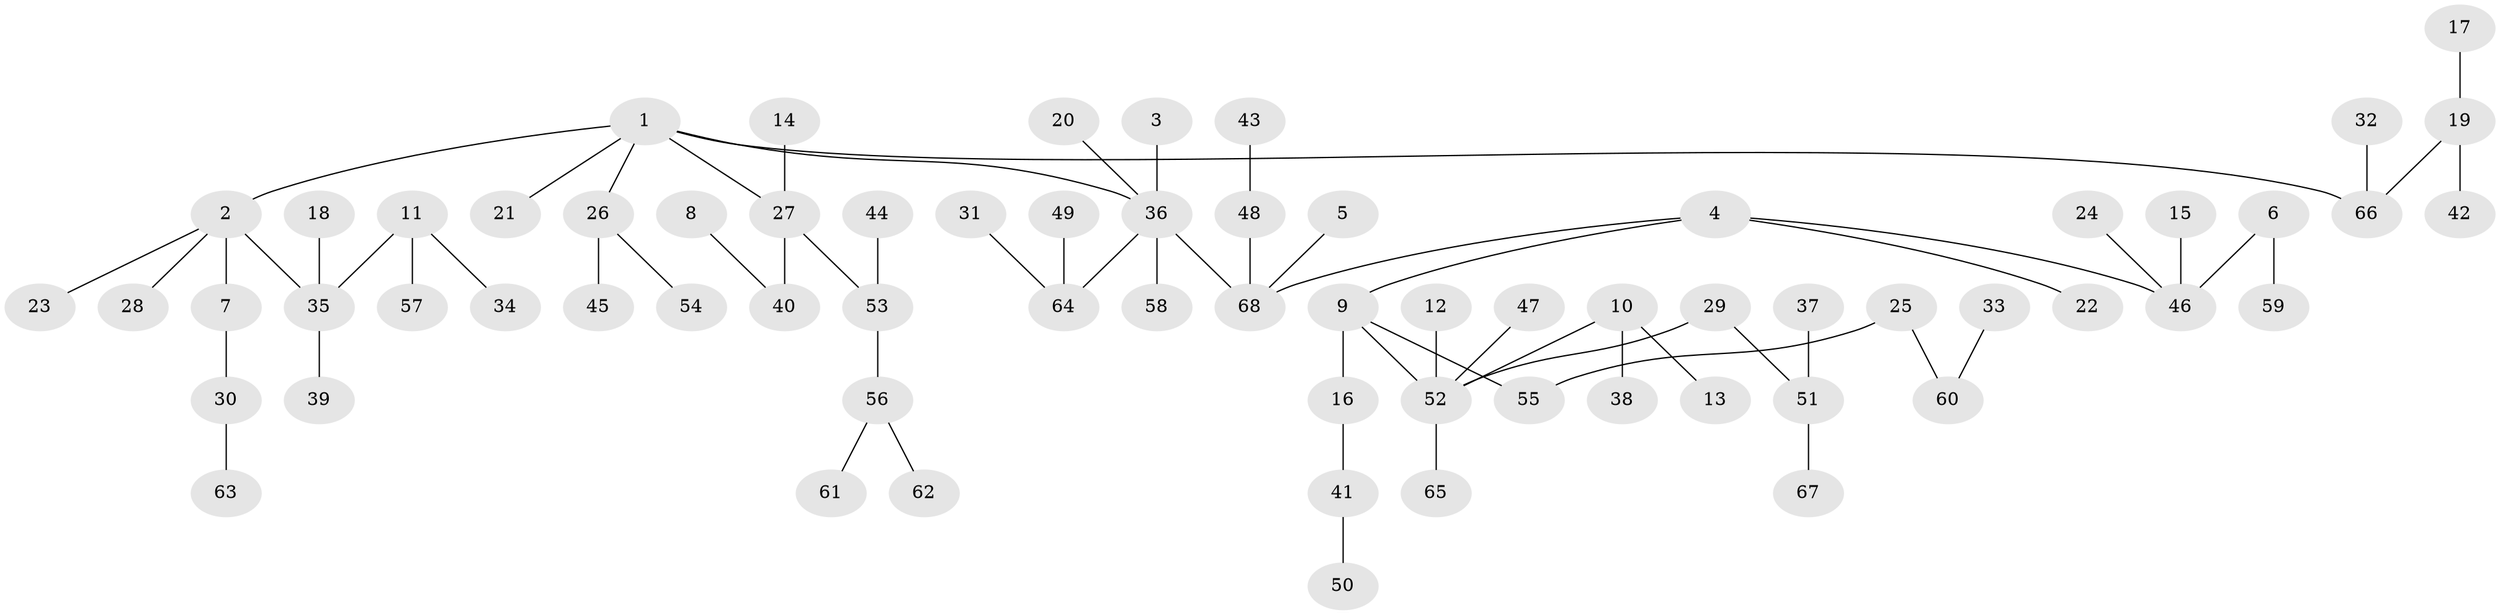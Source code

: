 // original degree distribution, {4: 0.058823529411764705, 6: 0.014705882352941176, 7: 0.014705882352941176, 3: 0.125, 1: 0.5, 5: 0.03676470588235294, 2: 0.25}
// Generated by graph-tools (version 1.1) at 2025/50/03/09/25 03:50:23]
// undirected, 68 vertices, 67 edges
graph export_dot {
graph [start="1"]
  node [color=gray90,style=filled];
  1;
  2;
  3;
  4;
  5;
  6;
  7;
  8;
  9;
  10;
  11;
  12;
  13;
  14;
  15;
  16;
  17;
  18;
  19;
  20;
  21;
  22;
  23;
  24;
  25;
  26;
  27;
  28;
  29;
  30;
  31;
  32;
  33;
  34;
  35;
  36;
  37;
  38;
  39;
  40;
  41;
  42;
  43;
  44;
  45;
  46;
  47;
  48;
  49;
  50;
  51;
  52;
  53;
  54;
  55;
  56;
  57;
  58;
  59;
  60;
  61;
  62;
  63;
  64;
  65;
  66;
  67;
  68;
  1 -- 2 [weight=1.0];
  1 -- 21 [weight=1.0];
  1 -- 26 [weight=1.0];
  1 -- 27 [weight=1.0];
  1 -- 36 [weight=1.0];
  1 -- 66 [weight=1.0];
  2 -- 7 [weight=1.0];
  2 -- 23 [weight=1.0];
  2 -- 28 [weight=1.0];
  2 -- 35 [weight=1.0];
  3 -- 36 [weight=1.0];
  4 -- 9 [weight=1.0];
  4 -- 22 [weight=1.0];
  4 -- 46 [weight=1.0];
  4 -- 68 [weight=1.0];
  5 -- 68 [weight=1.0];
  6 -- 46 [weight=1.0];
  6 -- 59 [weight=1.0];
  7 -- 30 [weight=1.0];
  8 -- 40 [weight=1.0];
  9 -- 16 [weight=1.0];
  9 -- 52 [weight=1.0];
  9 -- 55 [weight=1.0];
  10 -- 13 [weight=1.0];
  10 -- 38 [weight=1.0];
  10 -- 52 [weight=1.0];
  11 -- 34 [weight=1.0];
  11 -- 35 [weight=1.0];
  11 -- 57 [weight=1.0];
  12 -- 52 [weight=1.0];
  14 -- 27 [weight=1.0];
  15 -- 46 [weight=1.0];
  16 -- 41 [weight=1.0];
  17 -- 19 [weight=1.0];
  18 -- 35 [weight=1.0];
  19 -- 42 [weight=1.0];
  19 -- 66 [weight=1.0];
  20 -- 36 [weight=1.0];
  24 -- 46 [weight=1.0];
  25 -- 55 [weight=1.0];
  25 -- 60 [weight=1.0];
  26 -- 45 [weight=1.0];
  26 -- 54 [weight=1.0];
  27 -- 40 [weight=1.0];
  27 -- 53 [weight=1.0];
  29 -- 51 [weight=1.0];
  29 -- 52 [weight=1.0];
  30 -- 63 [weight=1.0];
  31 -- 64 [weight=1.0];
  32 -- 66 [weight=1.0];
  33 -- 60 [weight=1.0];
  35 -- 39 [weight=1.0];
  36 -- 58 [weight=1.0];
  36 -- 64 [weight=1.0];
  36 -- 68 [weight=1.0];
  37 -- 51 [weight=1.0];
  41 -- 50 [weight=1.0];
  43 -- 48 [weight=1.0];
  44 -- 53 [weight=1.0];
  47 -- 52 [weight=1.0];
  48 -- 68 [weight=1.0];
  49 -- 64 [weight=1.0];
  51 -- 67 [weight=1.0];
  52 -- 65 [weight=1.0];
  53 -- 56 [weight=1.0];
  56 -- 61 [weight=1.0];
  56 -- 62 [weight=1.0];
}

